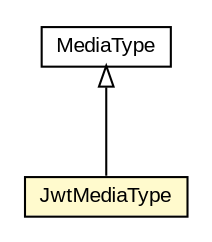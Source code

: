 #!/usr/local/bin/dot
#
# Class diagram 
# Generated by UMLGraph version R5_6-24-gf6e263 (http://www.umlgraph.org/)
#

digraph G {
	edge [fontname="arial",fontsize=10,labelfontname="arial",labelfontsize=10];
	node [fontname="arial",fontsize=10,shape=plaintext];
	nodesep=0.25;
	ranksep=0.5;
	// net.trajano.openidconnect.rs.JwtMediaType
	c6773 [label=<<table title="net.trajano.openidconnect.rs.JwtMediaType" border="0" cellborder="1" cellspacing="0" cellpadding="2" port="p" bgcolor="lemonChiffon" href="./JwtMediaType.html">
		<tr><td><table border="0" cellspacing="0" cellpadding="1">
<tr><td align="center" balign="center"> JwtMediaType </td></tr>
		</table></td></tr>
		</table>>, URL="./JwtMediaType.html", fontname="arial", fontcolor="black", fontsize=10.0];
	//net.trajano.openidconnect.rs.JwtMediaType extends javax.ws.rs.core.MediaType
	c6837:p -> c6773:p [dir=back,arrowtail=empty];
	// javax.ws.rs.core.MediaType
	c6837 [label=<<table title="javax.ws.rs.core.MediaType" border="0" cellborder="1" cellspacing="0" cellpadding="2" port="p" href="http://java.sun.com/j2se/1.4.2/docs/api/javax/ws/rs/core/MediaType.html">
		<tr><td><table border="0" cellspacing="0" cellpadding="1">
<tr><td align="center" balign="center"> MediaType </td></tr>
		</table></td></tr>
		</table>>, URL="http://java.sun.com/j2se/1.4.2/docs/api/javax/ws/rs/core/MediaType.html", fontname="arial", fontcolor="black", fontsize=10.0];
}

